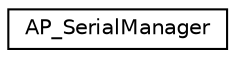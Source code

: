 digraph "Graphical Class Hierarchy"
{
 // INTERACTIVE_SVG=YES
  edge [fontname="Helvetica",fontsize="10",labelfontname="Helvetica",labelfontsize="10"];
  node [fontname="Helvetica",fontsize="10",shape=record];
  rankdir="LR";
  Node1 [label="AP_SerialManager",height=0.2,width=0.4,color="black", fillcolor="white", style="filled",URL="$classAP__SerialManager.html"];
}
